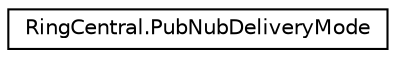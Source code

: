 digraph "Graphical Class Hierarchy"
{
 // LATEX_PDF_SIZE
  edge [fontname="Helvetica",fontsize="10",labelfontname="Helvetica",labelfontsize="10"];
  node [fontname="Helvetica",fontsize="10",shape=record];
  rankdir="LR";
  Node0 [label="RingCentral.PubNubDeliveryMode",height=0.2,width=0.4,color="black", fillcolor="white", style="filled",URL="$classRingCentral_1_1PubNubDeliveryMode.html",tooltip=" "];
}
